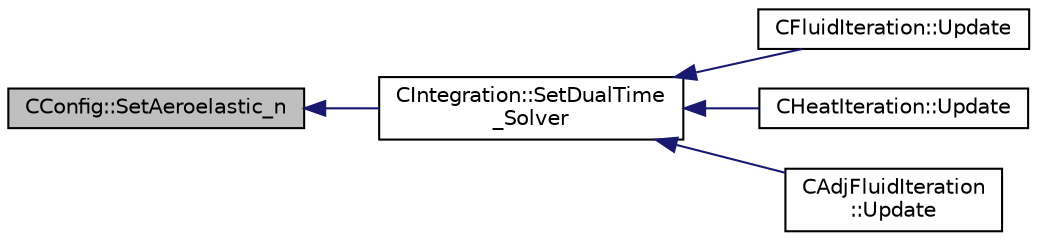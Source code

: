 digraph "CConfig::SetAeroelastic_n"
{
  edge [fontname="Helvetica",fontsize="10",labelfontname="Helvetica",labelfontsize="10"];
  node [fontname="Helvetica",fontsize="10",shape=record];
  rankdir="LR";
  Node14149 [label="CConfig::SetAeroelastic_n",height=0.2,width=0.4,color="black", fillcolor="grey75", style="filled", fontcolor="black"];
  Node14149 -> Node14150 [dir="back",color="midnightblue",fontsize="10",style="solid",fontname="Helvetica"];
  Node14150 [label="CIntegration::SetDualTime\l_Solver",height=0.2,width=0.4,color="black", fillcolor="white", style="filled",URL="$class_c_integration.html#ac4f1d2478b4378c7a861e86f40687327",tooltip="Save the solution, and volume at different time steps. "];
  Node14150 -> Node14151 [dir="back",color="midnightblue",fontsize="10",style="solid",fontname="Helvetica"];
  Node14151 [label="CFluidIteration::Update",height=0.2,width=0.4,color="black", fillcolor="white", style="filled",URL="$class_c_fluid_iteration.html#a1f7edb619d88f256bda0b760cec6fce6",tooltip="Updates the containers for the fluid system. "];
  Node14150 -> Node14152 [dir="back",color="midnightblue",fontsize="10",style="solid",fontname="Helvetica"];
  Node14152 [label="CHeatIteration::Update",height=0.2,width=0.4,color="black", fillcolor="white", style="filled",URL="$class_c_heat_iteration.html#af7c562e073a23871938c3e87002016b6",tooltip="Updates the containers for the heat system. "];
  Node14150 -> Node14153 [dir="back",color="midnightblue",fontsize="10",style="solid",fontname="Helvetica"];
  Node14153 [label="CAdjFluidIteration\l::Update",height=0.2,width=0.4,color="black", fillcolor="white", style="filled",URL="$class_c_adj_fluid_iteration.html#a1c9e8c2470c6256a7aa9d69776c83a3b",tooltip="Updates the containers for the adjoint fluid system. "];
}
